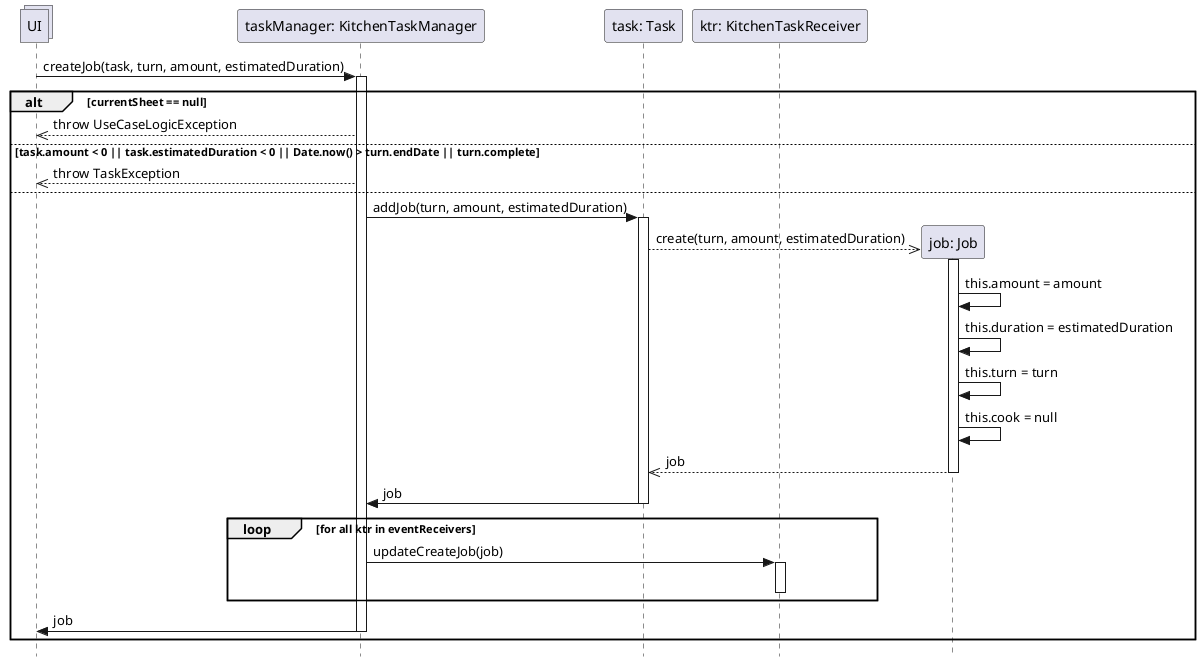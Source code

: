 @startuml Operazione 6
skinparam Style strictuml

collections UI

participant "taskManager: KitchenTaskManager" as tm
UI -> tm: createJob(task, turn, amount, estimatedDuration)
activate tm

participant "task: Task" as task
participant "ktr: KitchenTaskReceiver" as ktr

alt currentSheet == null
    UI <<-- tm: throw UseCaseLogicException
else task.amount < 0 || task.estimatedDuration < 0 || Date.now() > turn.endDate || turn.complete
    UI <<-- tm: throw TaskException
else

    tm -> task: addJob(turn, amount, estimatedDuration)
    activate task

    participant "job: Job" as job
    task -->> job**: create(turn, amount, estimatedDuration)

    activate job
        job -> job: this.amount = amount
        job -> job: this.duration = estimatedDuration
        job -> job: this.turn = turn
        job -> job: this.cook = null

    return job

    tm <- task: job
    deactivate task

    loop for all ktr in eventReceivers
        tm -> ktr : updateCreateJob(job)
        activate ktr
        deactivate ktr
    end

    UI <- tm: job
    deactivate tm
    
end

@enduml
